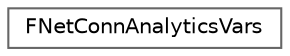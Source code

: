 digraph "Graphical Class Hierarchy"
{
 // INTERACTIVE_SVG=YES
 // LATEX_PDF_SIZE
  bgcolor="transparent";
  edge [fontname=Helvetica,fontsize=10,labelfontname=Helvetica,labelfontsize=10];
  node [fontname=Helvetica,fontsize=10,shape=box,height=0.2,width=0.4];
  rankdir="LR";
  Node0 [id="Node000000",label="FNetConnAnalyticsVars",height=0.2,width=0.4,color="grey40", fillcolor="white", style="filled",URL="$d2/d16/structFNetConnAnalyticsVars.html",tooltip="Container class for separating analytics variables and processing, from the main NetConnection code."];
}
